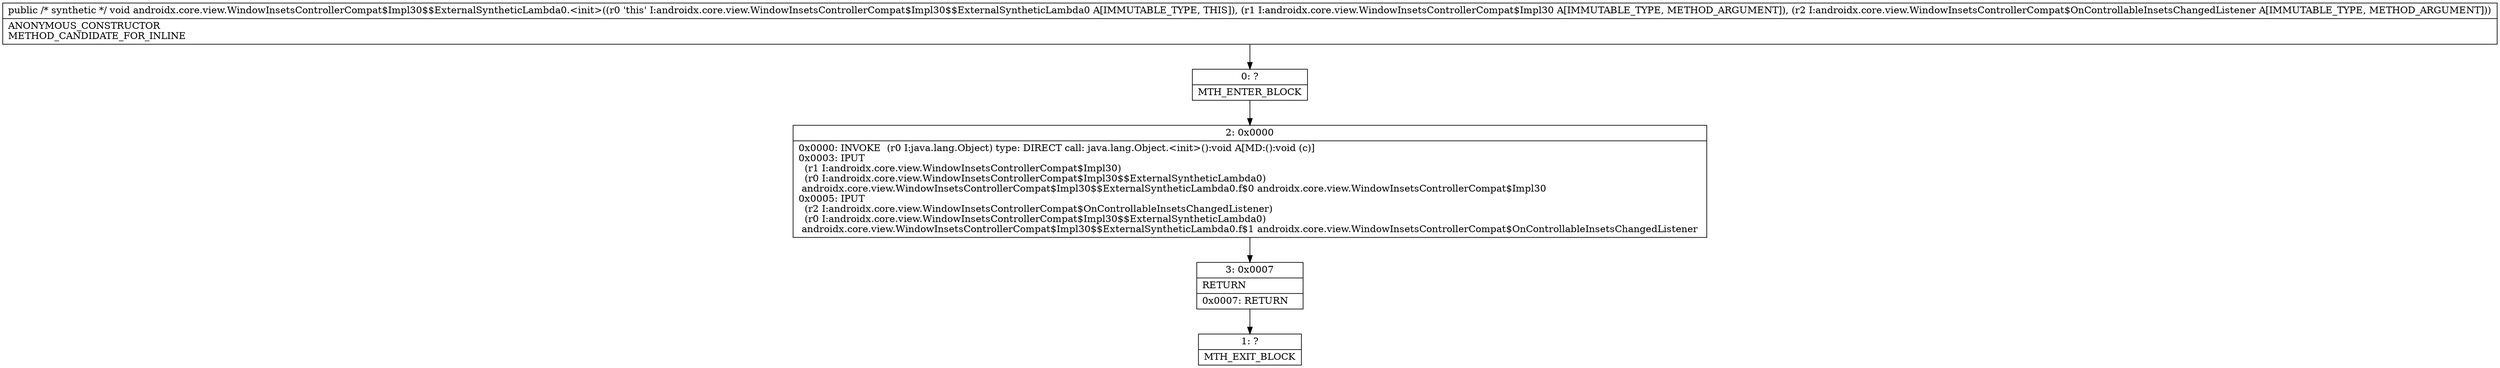 digraph "CFG forandroidx.core.view.WindowInsetsControllerCompat$Impl30$$ExternalSyntheticLambda0.\<init\>(Landroidx\/core\/view\/WindowInsetsControllerCompat$Impl30;Landroidx\/core\/view\/WindowInsetsControllerCompat$OnControllableInsetsChangedListener;)V" {
Node_0 [shape=record,label="{0\:\ ?|MTH_ENTER_BLOCK\l}"];
Node_2 [shape=record,label="{2\:\ 0x0000|0x0000: INVOKE  (r0 I:java.lang.Object) type: DIRECT call: java.lang.Object.\<init\>():void A[MD:():void (c)]\l0x0003: IPUT  \l  (r1 I:androidx.core.view.WindowInsetsControllerCompat$Impl30)\l  (r0 I:androidx.core.view.WindowInsetsControllerCompat$Impl30$$ExternalSyntheticLambda0)\l androidx.core.view.WindowInsetsControllerCompat$Impl30$$ExternalSyntheticLambda0.f$0 androidx.core.view.WindowInsetsControllerCompat$Impl30 \l0x0005: IPUT  \l  (r2 I:androidx.core.view.WindowInsetsControllerCompat$OnControllableInsetsChangedListener)\l  (r0 I:androidx.core.view.WindowInsetsControllerCompat$Impl30$$ExternalSyntheticLambda0)\l androidx.core.view.WindowInsetsControllerCompat$Impl30$$ExternalSyntheticLambda0.f$1 androidx.core.view.WindowInsetsControllerCompat$OnControllableInsetsChangedListener \l}"];
Node_3 [shape=record,label="{3\:\ 0x0007|RETURN\l|0x0007: RETURN   \l}"];
Node_1 [shape=record,label="{1\:\ ?|MTH_EXIT_BLOCK\l}"];
MethodNode[shape=record,label="{public \/* synthetic *\/ void androidx.core.view.WindowInsetsControllerCompat$Impl30$$ExternalSyntheticLambda0.\<init\>((r0 'this' I:androidx.core.view.WindowInsetsControllerCompat$Impl30$$ExternalSyntheticLambda0 A[IMMUTABLE_TYPE, THIS]), (r1 I:androidx.core.view.WindowInsetsControllerCompat$Impl30 A[IMMUTABLE_TYPE, METHOD_ARGUMENT]), (r2 I:androidx.core.view.WindowInsetsControllerCompat$OnControllableInsetsChangedListener A[IMMUTABLE_TYPE, METHOD_ARGUMENT]))  | ANONYMOUS_CONSTRUCTOR\lMETHOD_CANDIDATE_FOR_INLINE\l}"];
MethodNode -> Node_0;Node_0 -> Node_2;
Node_2 -> Node_3;
Node_3 -> Node_1;
}

